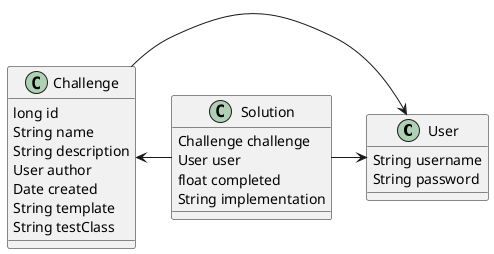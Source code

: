 @startuml

class User {
    String username
    String password
}

class Challenge {
    long id
    String name
    String description
    User author
    Date created
    String template
    String testClass
}

class Solution {
    Challenge challenge
    User user
    float completed
    String implementation
}


Challenge -> User
Challenge <- Solution
Solution -> User

@enduml